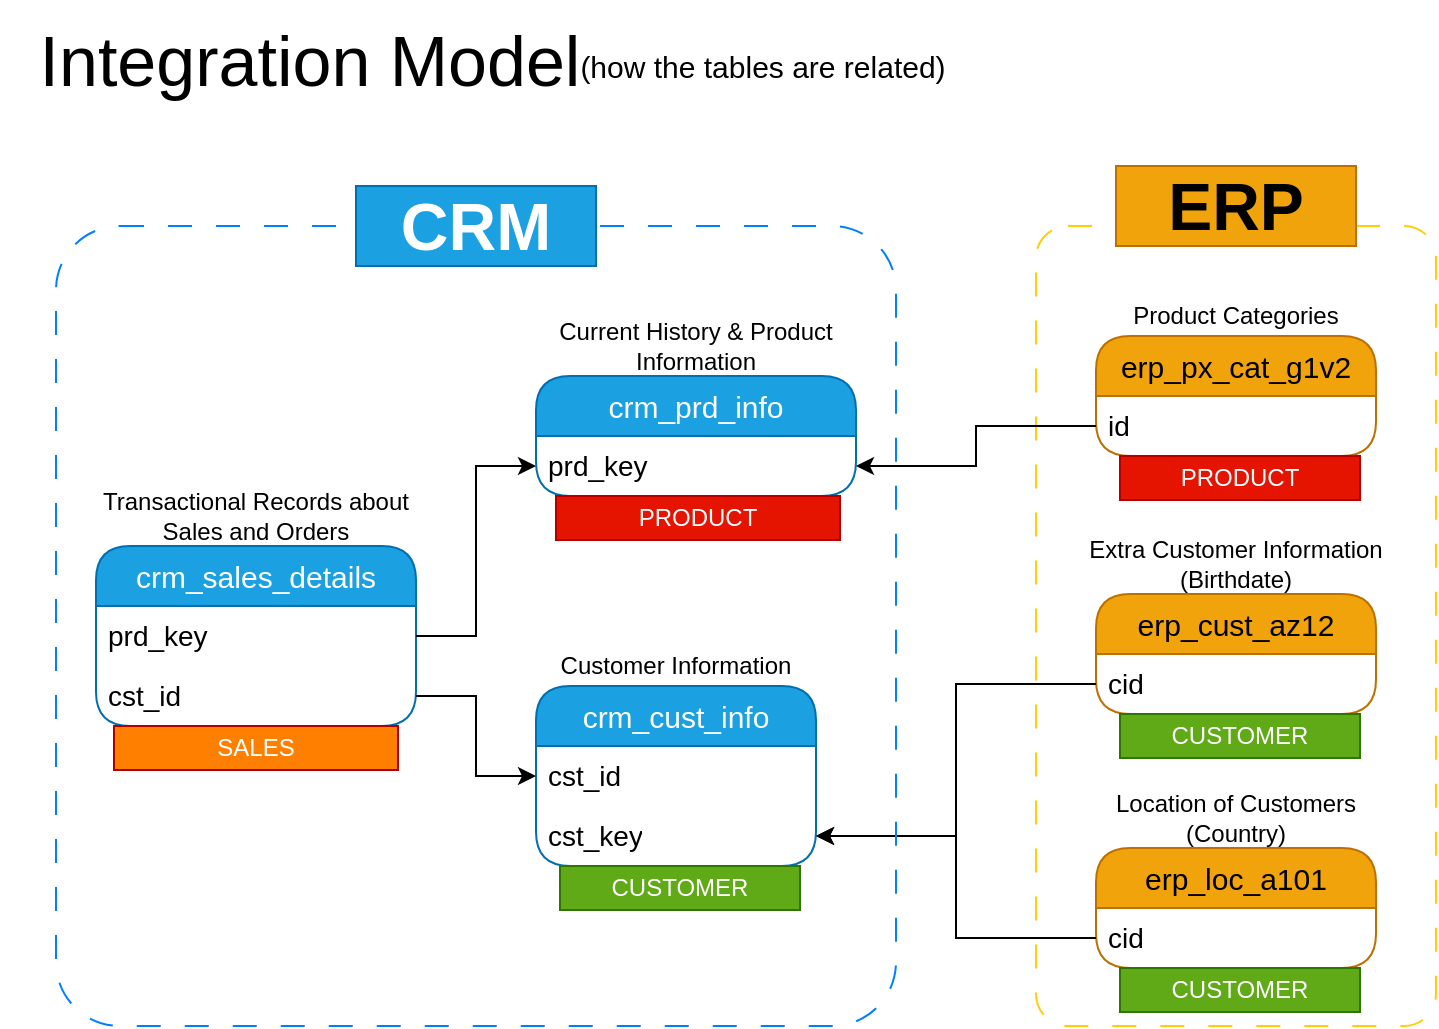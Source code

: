 <mxfile version="28.1.2">
  <diagram name="Page-1" id="Zu_Peq6K3lQ-5z65KF8h">
    <mxGraphModel dx="820" dy="544" grid="1" gridSize="10" guides="1" tooltips="1" connect="1" arrows="1" fold="1" page="1" pageScale="1" pageWidth="850" pageHeight="1100" math="0" shadow="0">
      <root>
        <mxCell id="0" />
        <mxCell id="1" parent="0" />
        <mxCell id="_H-p8rHIJjf-xSwk9McC-34" value="" style="rounded=1;whiteSpace=wrap;html=1;fillColor=none;dashed=1;dashPattern=12 12;arcSize=8;strokeColor=#FFCD0C;" parent="1" vertex="1">
          <mxGeometry x="558" y="153" width="200" height="400" as="geometry" />
        </mxCell>
        <mxCell id="_H-p8rHIJjf-xSwk9McC-1" value="crm_sales_details" style="swimlane;fontStyle=0;childLayout=stackLayout;horizontal=1;startSize=30;horizontalStack=0;resizeParent=1;resizeParentMax=0;resizeLast=0;collapsible=1;marginBottom=0;whiteSpace=wrap;html=1;rounded=1;arcSize=19;fillColor=#1ba1e2;strokeColor=#006EAF;fontColor=#ffffff;fontSize=15;" parent="1" vertex="1">
          <mxGeometry x="88" y="313" width="160" height="90" as="geometry" />
        </mxCell>
        <mxCell id="_H-p8rHIJjf-xSwk9McC-2" value="prd_key" style="text;strokeColor=none;fillColor=none;align=left;verticalAlign=middle;spacingLeft=4;spacingRight=4;overflow=hidden;points=[[0,0.5],[1,0.5]];portConstraint=eastwest;rotatable=0;whiteSpace=wrap;html=1;fontSize=14;" parent="_H-p8rHIJjf-xSwk9McC-1" vertex="1">
          <mxGeometry y="30" width="160" height="30" as="geometry" />
        </mxCell>
        <mxCell id="_H-p8rHIJjf-xSwk9McC-3" value="cst_id" style="text;strokeColor=none;fillColor=none;align=left;verticalAlign=middle;spacingLeft=4;spacingRight=4;overflow=hidden;points=[[0,0.5],[1,0.5]];portConstraint=eastwest;rotatable=0;whiteSpace=wrap;html=1;fontSize=14;" parent="_H-p8rHIJjf-xSwk9McC-1" vertex="1">
          <mxGeometry y="60" width="160" height="30" as="geometry" />
        </mxCell>
        <mxCell id="_H-p8rHIJjf-xSwk9McC-5" value="crm_prd_info" style="swimlane;fontStyle=0;childLayout=stackLayout;horizontal=1;startSize=30;horizontalStack=0;resizeParent=1;resizeParentMax=0;resizeLast=0;collapsible=1;marginBottom=0;whiteSpace=wrap;html=1;rounded=1;arcSize=19;fontSize=15;fillColor=#1ba1e2;fontColor=#ffffff;strokeColor=#006EAF;" parent="1" vertex="1">
          <mxGeometry x="308" y="228" width="160" height="60" as="geometry" />
        </mxCell>
        <mxCell id="_H-p8rHIJjf-xSwk9McC-6" value="prd_key" style="text;strokeColor=none;fillColor=none;align=left;verticalAlign=middle;spacingLeft=4;spacingRight=4;overflow=hidden;points=[[0,0.5],[1,0.5]];portConstraint=eastwest;rotatable=0;whiteSpace=wrap;html=1;fontSize=14;" parent="_H-p8rHIJjf-xSwk9McC-5" vertex="1">
          <mxGeometry y="30" width="160" height="30" as="geometry" />
        </mxCell>
        <mxCell id="_H-p8rHIJjf-xSwk9McC-8" value="crm_cust_info" style="swimlane;fontStyle=0;childLayout=stackLayout;horizontal=1;startSize=30;horizontalStack=0;resizeParent=1;resizeParentMax=0;resizeLast=0;collapsible=1;marginBottom=0;whiteSpace=wrap;html=1;rounded=1;arcSize=19;fontSize=15;fillColor=#1ba1e2;fontColor=#ffffff;strokeColor=#006EAF;" parent="1" vertex="1">
          <mxGeometry x="308" y="383" width="140" height="90" as="geometry" />
        </mxCell>
        <mxCell id="_H-p8rHIJjf-xSwk9McC-9" value="cst_id" style="text;strokeColor=none;fillColor=none;align=left;verticalAlign=middle;spacingLeft=4;spacingRight=4;overflow=hidden;points=[[0,0.5],[1,0.5]];portConstraint=eastwest;rotatable=0;whiteSpace=wrap;html=1;fontSize=14;" parent="_H-p8rHIJjf-xSwk9McC-8" vertex="1">
          <mxGeometry y="30" width="140" height="30" as="geometry" />
        </mxCell>
        <mxCell id="_H-p8rHIJjf-xSwk9McC-10" value="cst_key" style="text;strokeColor=none;fillColor=none;align=left;verticalAlign=middle;spacingLeft=4;spacingRight=4;overflow=hidden;points=[[0,0.5],[1,0.5]];portConstraint=eastwest;rotatable=0;whiteSpace=wrap;html=1;fontSize=14;" parent="_H-p8rHIJjf-xSwk9McC-8" vertex="1">
          <mxGeometry y="60" width="140" height="30" as="geometry" />
        </mxCell>
        <mxCell id="_H-p8rHIJjf-xSwk9McC-11" value="erp_px_cat_g1v2" style="swimlane;fontStyle=0;childLayout=stackLayout;horizontal=1;startSize=30;horizontalStack=0;resizeParent=1;resizeParentMax=0;resizeLast=0;collapsible=1;marginBottom=0;whiteSpace=wrap;html=1;rounded=1;arcSize=19;fontSize=15;fillColor=#f0a30a;fontColor=#000000;strokeColor=#BD7000;" parent="1" vertex="1">
          <mxGeometry x="588" y="208" width="140" height="60" as="geometry" />
        </mxCell>
        <mxCell id="_H-p8rHIJjf-xSwk9McC-12" value="id" style="text;strokeColor=none;fillColor=none;align=left;verticalAlign=middle;spacingLeft=4;spacingRight=4;overflow=hidden;points=[[0,0.5],[1,0.5]];portConstraint=eastwest;rotatable=0;whiteSpace=wrap;html=1;fontSize=14;" parent="_H-p8rHIJjf-xSwk9McC-11" vertex="1">
          <mxGeometry y="30" width="140" height="30" as="geometry" />
        </mxCell>
        <mxCell id="_H-p8rHIJjf-xSwk9McC-13" value="erp_cust_az12" style="swimlane;fontStyle=0;childLayout=stackLayout;horizontal=1;startSize=30;horizontalStack=0;resizeParent=1;resizeParentMax=0;resizeLast=0;collapsible=1;marginBottom=0;whiteSpace=wrap;html=1;rounded=1;arcSize=19;fontSize=15;fillColor=#f0a30a;fontColor=#000000;strokeColor=#BD7000;" parent="1" vertex="1">
          <mxGeometry x="588" y="337" width="140" height="60" as="geometry" />
        </mxCell>
        <mxCell id="_H-p8rHIJjf-xSwk9McC-14" value="cid" style="text;strokeColor=none;fillColor=none;align=left;verticalAlign=middle;spacingLeft=4;spacingRight=4;overflow=hidden;points=[[0,0.5],[1,0.5]];portConstraint=eastwest;rotatable=0;whiteSpace=wrap;html=1;fontSize=14;" parent="_H-p8rHIJjf-xSwk9McC-13" vertex="1">
          <mxGeometry y="30" width="140" height="30" as="geometry" />
        </mxCell>
        <mxCell id="_H-p8rHIJjf-xSwk9McC-15" value="erp_loc_a101" style="swimlane;fontStyle=0;childLayout=stackLayout;horizontal=1;startSize=30;horizontalStack=0;resizeParent=1;resizeParentMax=0;resizeLast=0;collapsible=1;marginBottom=0;whiteSpace=wrap;html=1;rounded=1;arcSize=19;fontSize=15;fillColor=#f0a30a;fontColor=#000000;strokeColor=#BD7000;" parent="1" vertex="1">
          <mxGeometry x="588" y="464" width="140" height="60" as="geometry" />
        </mxCell>
        <mxCell id="_H-p8rHIJjf-xSwk9McC-16" value="cid" style="text;strokeColor=none;fillColor=none;align=left;verticalAlign=middle;spacingLeft=4;spacingRight=4;overflow=hidden;points=[[0,0.5],[1,0.5]];portConstraint=eastwest;rotatable=0;whiteSpace=wrap;html=1;fontSize=14;" parent="_H-p8rHIJjf-xSwk9McC-15" vertex="1">
          <mxGeometry y="30" width="140" height="30" as="geometry" />
        </mxCell>
        <mxCell id="_H-p8rHIJjf-xSwk9McC-17" value="Transactional Records about Sales and Orders" style="text;html=1;align=center;verticalAlign=middle;whiteSpace=wrap;rounded=0;" parent="1" vertex="1">
          <mxGeometry x="88" y="283" width="160" height="30" as="geometry" />
        </mxCell>
        <mxCell id="_H-p8rHIJjf-xSwk9McC-18" value="Current History &amp;amp; Product Information" style="text;html=1;align=center;verticalAlign=middle;whiteSpace=wrap;rounded=0;" parent="1" vertex="1">
          <mxGeometry x="308" y="198" width="160" height="30" as="geometry" />
        </mxCell>
        <mxCell id="_H-p8rHIJjf-xSwk9McC-19" value="Customer Information" style="text;html=1;align=center;verticalAlign=middle;whiteSpace=wrap;rounded=0;" parent="1" vertex="1">
          <mxGeometry x="298" y="363" width="160" height="20" as="geometry" />
        </mxCell>
        <mxCell id="_H-p8rHIJjf-xSwk9McC-20" value="Product Categories" style="text;html=1;align=center;verticalAlign=middle;whiteSpace=wrap;rounded=0;" parent="1" vertex="1">
          <mxGeometry x="578" y="188" width="160" height="20" as="geometry" />
        </mxCell>
        <mxCell id="_H-p8rHIJjf-xSwk9McC-21" value="Extra Customer Information (Birthdate)" style="text;html=1;align=center;verticalAlign=middle;whiteSpace=wrap;rounded=0;" parent="1" vertex="1">
          <mxGeometry x="578" y="307" width="160" height="30" as="geometry" />
        </mxCell>
        <mxCell id="_H-p8rHIJjf-xSwk9McC-22" value="Location of Customers (Country)" style="text;html=1;align=center;verticalAlign=middle;whiteSpace=wrap;rounded=0;" parent="1" vertex="1">
          <mxGeometry x="578" y="434" width="160" height="30" as="geometry" />
        </mxCell>
        <mxCell id="_H-p8rHIJjf-xSwk9McC-25" style="edgeStyle=orthogonalEdgeStyle;rounded=0;orthogonalLoop=1;jettySize=auto;html=1;entryX=0;entryY=0.5;entryDx=0;entryDy=0;" parent="1" source="_H-p8rHIJjf-xSwk9McC-2" target="_H-p8rHIJjf-xSwk9McC-6" edge="1">
          <mxGeometry relative="1" as="geometry" />
        </mxCell>
        <mxCell id="_H-p8rHIJjf-xSwk9McC-26" style="edgeStyle=orthogonalEdgeStyle;rounded=0;orthogonalLoop=1;jettySize=auto;html=1;entryX=0;entryY=0.5;entryDx=0;entryDy=0;" parent="1" source="_H-p8rHIJjf-xSwk9McC-3" target="_H-p8rHIJjf-xSwk9McC-9" edge="1">
          <mxGeometry relative="1" as="geometry" />
        </mxCell>
        <mxCell id="_H-p8rHIJjf-xSwk9McC-27" style="edgeStyle=orthogonalEdgeStyle;rounded=0;orthogonalLoop=1;jettySize=auto;html=1;exitX=0;exitY=0.5;exitDx=0;exitDy=0;entryX=1;entryY=0.5;entryDx=0;entryDy=0;" parent="1" source="_H-p8rHIJjf-xSwk9McC-12" target="_H-p8rHIJjf-xSwk9McC-6" edge="1">
          <mxGeometry relative="1" as="geometry" />
        </mxCell>
        <mxCell id="_H-p8rHIJjf-xSwk9McC-28" style="edgeStyle=orthogonalEdgeStyle;rounded=0;orthogonalLoop=1;jettySize=auto;html=1;entryX=1;entryY=0.5;entryDx=0;entryDy=0;" parent="1" source="_H-p8rHIJjf-xSwk9McC-14" target="_H-p8rHIJjf-xSwk9McC-10" edge="1">
          <mxGeometry relative="1" as="geometry" />
        </mxCell>
        <mxCell id="_H-p8rHIJjf-xSwk9McC-31" style="edgeStyle=orthogonalEdgeStyle;rounded=0;orthogonalLoop=1;jettySize=auto;html=1;entryX=1;entryY=0.5;entryDx=0;entryDy=0;" parent="1" source="_H-p8rHIJjf-xSwk9McC-16" target="_H-p8rHIJjf-xSwk9McC-10" edge="1">
          <mxGeometry relative="1" as="geometry" />
        </mxCell>
        <mxCell id="_H-p8rHIJjf-xSwk9McC-32" value="" style="rounded=1;whiteSpace=wrap;html=1;fillColor=none;dashed=1;dashPattern=12 12;arcSize=8;strokeColor=#007FFF;" parent="1" vertex="1">
          <mxGeometry x="68" y="153" width="420" height="400" as="geometry" />
        </mxCell>
        <mxCell id="_H-p8rHIJjf-xSwk9McC-37" value="CRM" style="rounded=0;whiteSpace=wrap;html=1;fontStyle=1;fontSize=33;fillColor=#1ba1e2;fontColor=#ffffff;strokeColor=#006EAF;" parent="1" vertex="1">
          <mxGeometry x="218" y="133" width="120" height="40" as="geometry" />
        </mxCell>
        <mxCell id="_H-p8rHIJjf-xSwk9McC-38" value="ERP" style="rounded=0;whiteSpace=wrap;html=1;fontStyle=1;fontSize=33;fillColor=#f0a30a;fontColor=#000000;strokeColor=#BD7000;" parent="1" vertex="1">
          <mxGeometry x="598" y="123" width="120" height="40" as="geometry" />
        </mxCell>
        <mxCell id="_H-p8rHIJjf-xSwk9McC-39" value="Integration Model" style="text;html=1;align=center;verticalAlign=middle;whiteSpace=wrap;rounded=0;fontSize=35;" parent="1" vertex="1">
          <mxGeometry x="40" y="40" width="310" height="60" as="geometry" />
        </mxCell>
        <mxCell id="_H-p8rHIJjf-xSwk9McC-40" value="(how the tables are related)" style="text;html=1;align=center;verticalAlign=middle;whiteSpace=wrap;rounded=0;fontSize=15;" parent="1" vertex="1">
          <mxGeometry x="323" y="58" width="197" height="30" as="geometry" />
        </mxCell>
        <mxCell id="IQNF26AI-W0P_n-tWabK-1" value="PRODUCT" style="rounded=0;whiteSpace=wrap;html=1;fillColor=#e51400;fontColor=#ffffff;strokeColor=#B20000;" vertex="1" parent="1">
          <mxGeometry x="318" y="288" width="142" height="22" as="geometry" />
        </mxCell>
        <mxCell id="IQNF26AI-W0P_n-tWabK-2" value="PRODUCT" style="rounded=0;whiteSpace=wrap;html=1;fillColor=#e51400;fontColor=#ffffff;strokeColor=#B20000;" vertex="1" parent="1">
          <mxGeometry x="600" y="268" width="120" height="22" as="geometry" />
        </mxCell>
        <mxCell id="IQNF26AI-W0P_n-tWabK-3" value="CUSTOMER" style="rounded=0;whiteSpace=wrap;html=1;fillColor=#60a917;strokeColor=#2D7600;fontColor=#ffffff;" vertex="1" parent="1">
          <mxGeometry x="320" y="473" width="120" height="22" as="geometry" />
        </mxCell>
        <mxCell id="IQNF26AI-W0P_n-tWabK-4" value="CUSTOMER" style="rounded=0;whiteSpace=wrap;html=1;fillColor=#60a917;fontColor=#ffffff;strokeColor=#2D7600;" vertex="1" parent="1">
          <mxGeometry x="600" y="397" width="120" height="22" as="geometry" />
        </mxCell>
        <mxCell id="IQNF26AI-W0P_n-tWabK-5" value="CUSTOMER" style="rounded=0;whiteSpace=wrap;html=1;fillColor=#60a917;fontColor=#ffffff;strokeColor=#2D7600;" vertex="1" parent="1">
          <mxGeometry x="600" y="524" width="120" height="22" as="geometry" />
        </mxCell>
        <mxCell id="IQNF26AI-W0P_n-tWabK-7" value="SALES" style="rounded=0;whiteSpace=wrap;html=1;fillColor=#FF8000;fontColor=#ffffff;strokeColor=#B20000;" vertex="1" parent="1">
          <mxGeometry x="97" y="403" width="142" height="22" as="geometry" />
        </mxCell>
      </root>
    </mxGraphModel>
  </diagram>
</mxfile>

